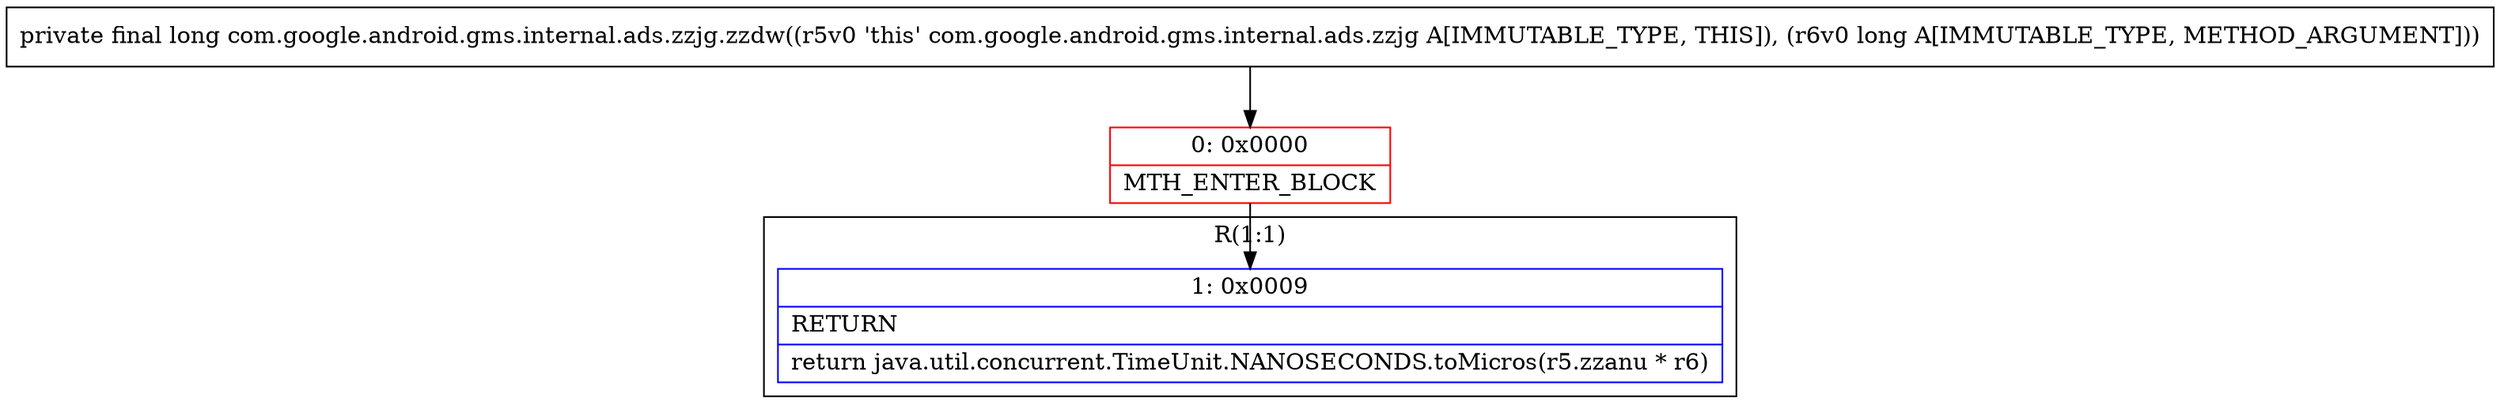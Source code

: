 digraph "CFG forcom.google.android.gms.internal.ads.zzjg.zzdw(J)J" {
subgraph cluster_Region_1812094274 {
label = "R(1:1)";
node [shape=record,color=blue];
Node_1 [shape=record,label="{1\:\ 0x0009|RETURN\l|return java.util.concurrent.TimeUnit.NANOSECONDS.toMicros(r5.zzanu * r6)\l}"];
}
Node_0 [shape=record,color=red,label="{0\:\ 0x0000|MTH_ENTER_BLOCK\l}"];
MethodNode[shape=record,label="{private final long com.google.android.gms.internal.ads.zzjg.zzdw((r5v0 'this' com.google.android.gms.internal.ads.zzjg A[IMMUTABLE_TYPE, THIS]), (r6v0 long A[IMMUTABLE_TYPE, METHOD_ARGUMENT])) }"];
MethodNode -> Node_0;
Node_0 -> Node_1;
}

